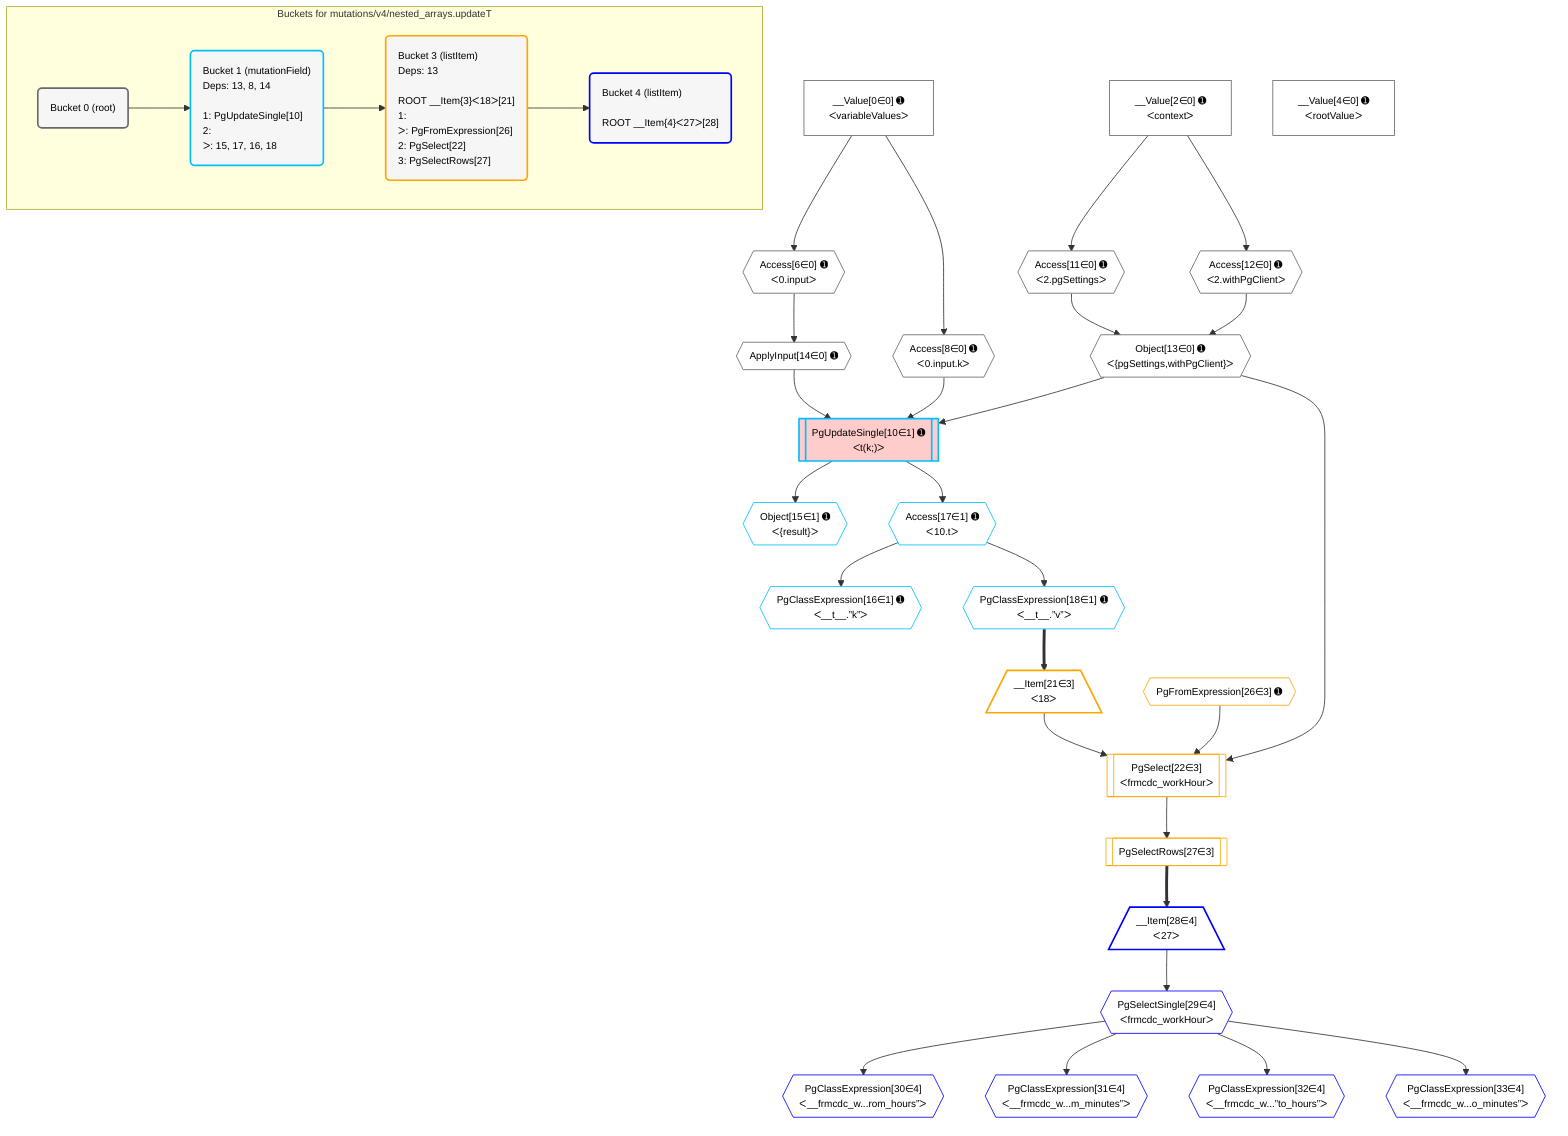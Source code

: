 %%{init: {'themeVariables': { 'fontSize': '12px'}}}%%
graph TD
    classDef path fill:#eee,stroke:#000,color:#000
    classDef plan fill:#fff,stroke-width:1px,color:#000
    classDef itemplan fill:#fff,stroke-width:2px,color:#000
    classDef unbatchedplan fill:#dff,stroke-width:1px,color:#000
    classDef sideeffectplan fill:#fcc,stroke-width:2px,color:#000
    classDef bucket fill:#f6f6f6,color:#000,stroke-width:2px,text-align:left


    %% plan dependencies
    Object13{{"Object[13∈0] ➊<br />ᐸ{pgSettings,withPgClient}ᐳ"}}:::plan
    Access11{{"Access[11∈0] ➊<br />ᐸ2.pgSettingsᐳ"}}:::plan
    Access12{{"Access[12∈0] ➊<br />ᐸ2.withPgClientᐳ"}}:::plan
    Access11 & Access12 --> Object13
    Access6{{"Access[6∈0] ➊<br />ᐸ0.inputᐳ"}}:::plan
    __Value0["__Value[0∈0] ➊<br />ᐸvariableValuesᐳ"]:::plan
    __Value0 --> Access6
    Access8{{"Access[8∈0] ➊<br />ᐸ0.input.kᐳ"}}:::plan
    __Value0 --> Access8
    __Value2["__Value[2∈0] ➊<br />ᐸcontextᐳ"]:::plan
    __Value2 --> Access11
    __Value2 --> Access12
    ApplyInput14{{"ApplyInput[14∈0] ➊"}}:::plan
    Access6 --> ApplyInput14
    __Value4["__Value[4∈0] ➊<br />ᐸrootValueᐳ"]:::plan
    PgUpdateSingle10[["PgUpdateSingle[10∈1] ➊<br />ᐸt(k;)ᐳ"]]:::sideeffectplan
    Object13 & Access8 & ApplyInput14 --> PgUpdateSingle10
    Object15{{"Object[15∈1] ➊<br />ᐸ{result}ᐳ"}}:::plan
    PgUpdateSingle10 --> Object15
    PgClassExpression16{{"PgClassExpression[16∈1] ➊<br />ᐸ__t__.”k”ᐳ"}}:::plan
    Access17{{"Access[17∈1] ➊<br />ᐸ10.tᐳ"}}:::plan
    Access17 --> PgClassExpression16
    PgUpdateSingle10 --> Access17
    PgClassExpression18{{"PgClassExpression[18∈1] ➊<br />ᐸ__t__.”v”ᐳ"}}:::plan
    Access17 --> PgClassExpression18
    PgSelect22[["PgSelect[22∈3]<br />ᐸfrmcdc_workHourᐳ"]]:::plan
    __Item21[/"__Item[21∈3]<br />ᐸ18ᐳ"\]:::itemplan
    PgFromExpression26{{"PgFromExpression[26∈3] ➊"}}:::plan
    Object13 & __Item21 & PgFromExpression26 --> PgSelect22
    PgClassExpression18 ==> __Item21
    PgSelectRows27[["PgSelectRows[27∈3]"]]:::plan
    PgSelect22 --> PgSelectRows27
    __Item28[/"__Item[28∈4]<br />ᐸ27ᐳ"\]:::itemplan
    PgSelectRows27 ==> __Item28
    PgSelectSingle29{{"PgSelectSingle[29∈4]<br />ᐸfrmcdc_workHourᐳ"}}:::plan
    __Item28 --> PgSelectSingle29
    PgClassExpression30{{"PgClassExpression[30∈4]<br />ᐸ__frmcdc_w...rom_hours”ᐳ"}}:::plan
    PgSelectSingle29 --> PgClassExpression30
    PgClassExpression31{{"PgClassExpression[31∈4]<br />ᐸ__frmcdc_w...m_minutes”ᐳ"}}:::plan
    PgSelectSingle29 --> PgClassExpression31
    PgClassExpression32{{"PgClassExpression[32∈4]<br />ᐸ__frmcdc_w...”to_hours”ᐳ"}}:::plan
    PgSelectSingle29 --> PgClassExpression32
    PgClassExpression33{{"PgClassExpression[33∈4]<br />ᐸ__frmcdc_w...o_minutes”ᐳ"}}:::plan
    PgSelectSingle29 --> PgClassExpression33

    %% define steps

    subgraph "Buckets for mutations/v4/nested_arrays.updateT"
    Bucket0("Bucket 0 (root)"):::bucket
    classDef bucket0 stroke:#696969
    class Bucket0,__Value0,__Value2,__Value4,Access6,Access8,Access11,Access12,Object13,ApplyInput14 bucket0
    Bucket1("Bucket 1 (mutationField)<br />Deps: 13, 8, 14<br /><br />1: PgUpdateSingle[10]<br />2: <br />ᐳ: 15, 17, 16, 18"):::bucket
    classDef bucket1 stroke:#00bfff
    class Bucket1,PgUpdateSingle10,Object15,PgClassExpression16,Access17,PgClassExpression18 bucket1
    Bucket3("Bucket 3 (listItem)<br />Deps: 13<br /><br />ROOT __Item{3}ᐸ18ᐳ[21]<br />1: <br />ᐳ: PgFromExpression[26]<br />2: PgSelect[22]<br />3: PgSelectRows[27]"):::bucket
    classDef bucket3 stroke:#ffa500
    class Bucket3,__Item21,PgSelect22,PgFromExpression26,PgSelectRows27 bucket3
    Bucket4("Bucket 4 (listItem)<br /><br />ROOT __Item{4}ᐸ27ᐳ[28]"):::bucket
    classDef bucket4 stroke:#0000ff
    class Bucket4,__Item28,PgSelectSingle29,PgClassExpression30,PgClassExpression31,PgClassExpression32,PgClassExpression33 bucket4
    Bucket0 --> Bucket1
    Bucket1 --> Bucket3
    Bucket3 --> Bucket4
    end